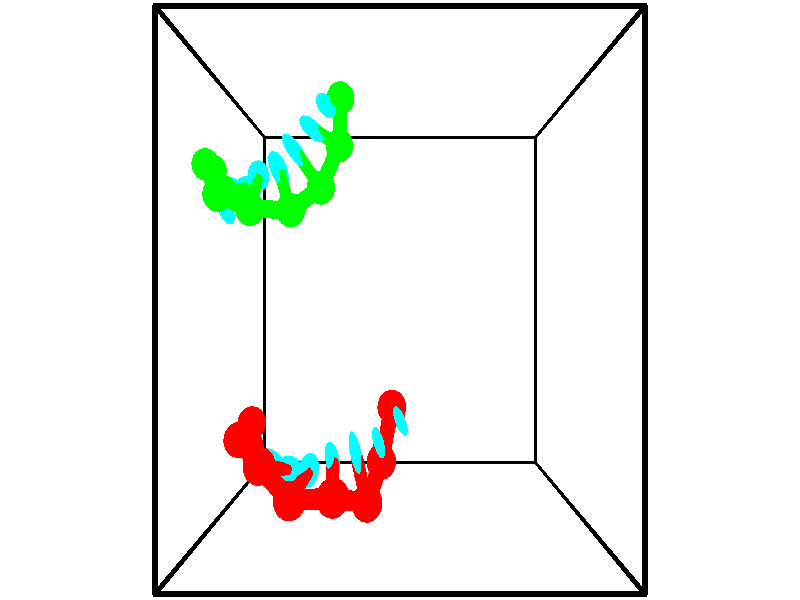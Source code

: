 // switches for output
#declare DRAW_BASES = 1; // possible values are 0, 1; only relevant for DNA ribbons
#declare DRAW_BASES_TYPE = 3; // possible values are 1, 2, 3; only relevant for DNA ribbons
#declare DRAW_FOG = 0; // set to 1 to enable fog

#include "colors.inc"

#include "transforms.inc"
background { rgb <1, 1, 1>}

#default {
   normal{
       ripples 0.25
       frequency 0.20
       turbulence 0.2
       lambda 5
   }
	finish {
		phong 0.1
		phong_size 40.
	}
}

// original window dimensions: 1024x640


// camera settings

camera {
	sky <-0, 1, 0>
	up <-0, 1, 0>
	right 1.6 * <1, 0, 0>
	location <2.5, 2.5, 11.1562>
	look_at <2.5, 2.5, 2.5>
	direction <0, 0, -8.6562>
	angle 67.0682
}


# declare cpy_camera_pos = <2.5, 2.5, 11.1562>;
# if (DRAW_FOG = 1)
fog {
	fog_type 2
	up vnormalize(cpy_camera_pos)
	color rgbt<1,1,1,0.3>
	distance 1e-5
	fog_alt 3e-3
	fog_offset 4
}
# end


// LIGHTS

# declare lum = 6;
global_settings {
	ambient_light rgb lum * <0.05, 0.05, 0.05>
	max_trace_level 15
}# declare cpy_direct_light_amount = 0.25;
light_source
{	1000 * <-1, -1, 1>,
	rgb lum * cpy_direct_light_amount
	parallel
}

light_source
{	1000 * <1, 1, -1>,
	rgb lum * cpy_direct_light_amount
	parallel
}

// strand 0

// nucleotide -1

// particle -1
sphere {
	<2.355649, 0.939932, 0.598408> 0.250000
	pigment { color rgbt <1,0,0,0> }
	no_shadow
}
cylinder {
	<2.440681, 0.889923, 0.986053>,  <2.491701, 0.859918, 1.218640>, 0.100000
	pigment { color rgbt <1,0,0,0> }
	no_shadow
}
cylinder {
	<2.440681, 0.889923, 0.986053>,  <2.355649, 0.939932, 0.598408>, 0.100000
	pigment { color rgbt <1,0,0,0> }
	no_shadow
}

// particle -1
sphere {
	<2.440681, 0.889923, 0.986053> 0.100000
	pigment { color rgbt <1,0,0,0> }
	no_shadow
}
sphere {
	0, 1
	scale<0.080000,0.200000,0.300000>
	matrix <-0.916486, -0.369502, 0.153369,
		0.338915, -0.920781, -0.193129,
		0.212581, -0.125021, 0.969113,
		2.504456, 0.852417, 1.276787>
	pigment { color rgbt <0,1,1,0> }
	no_shadow
}
cylinder {
	<2.180073, 0.199234, 0.850984>,  <2.355649, 0.939932, 0.598408>, 0.130000
	pigment { color rgbt <1,0,0,0> }
	no_shadow
}

// nucleotide -1

// particle -1
sphere {
	<2.180073, 0.199234, 0.850984> 0.250000
	pigment { color rgbt <1,0,0,0> }
	no_shadow
}
cylinder {
	<2.166157, 0.419724, 1.184437>,  <2.157807, 0.552017, 1.384508>, 0.100000
	pigment { color rgbt <1,0,0,0> }
	no_shadow
}
cylinder {
	<2.166157, 0.419724, 1.184437>,  <2.180073, 0.199234, 0.850984>, 0.100000
	pigment { color rgbt <1,0,0,0> }
	no_shadow
}

// particle -1
sphere {
	<2.166157, 0.419724, 1.184437> 0.100000
	pigment { color rgbt <1,0,0,0> }
	no_shadow
}
sphere {
	0, 1
	scale<0.080000,0.200000,0.300000>
	matrix <-0.923711, -0.336158, 0.183728,
		0.381507, -0.763642, 0.520867,
		-0.034791, 0.551224, 0.833632,
		2.155720, 0.585091, 1.434526>
	pigment { color rgbt <0,1,1,0> }
	no_shadow
}
cylinder {
	<1.966123, -0.232733, 1.417219>,  <2.180073, 0.199234, 0.850984>, 0.130000
	pigment { color rgbt <1,0,0,0> }
	no_shadow
}

// nucleotide -1

// particle -1
sphere {
	<1.966123, -0.232733, 1.417219> 0.250000
	pigment { color rgbt <1,0,0,0> }
	no_shadow
}
cylinder {
	<1.863602, 0.153839, 1.424404>,  <1.802089, 0.385782, 1.428715>, 0.100000
	pigment { color rgbt <1,0,0,0> }
	no_shadow
}
cylinder {
	<1.863602, 0.153839, 1.424404>,  <1.966123, -0.232733, 1.417219>, 0.100000
	pigment { color rgbt <1,0,0,0> }
	no_shadow
}

// particle -1
sphere {
	<1.863602, 0.153839, 1.424404> 0.100000
	pigment { color rgbt <1,0,0,0> }
	no_shadow
}
sphere {
	0, 1
	scale<0.080000,0.200000,0.300000>
	matrix <-0.963824, -0.254116, -0.080423,
		-0.073158, -0.037926, 0.996599,
		-0.256302, 0.966430, 0.017964,
		1.786711, 0.443768, 1.429793>
	pigment { color rgbt <0,1,1,0> }
	no_shadow
}
cylinder {
	<1.485303, 0.009027, 2.044773>,  <1.966123, -0.232733, 1.417219>, 0.130000
	pigment { color rgbt <1,0,0,0> }
	no_shadow
}

// nucleotide -1

// particle -1
sphere {
	<1.485303, 0.009027, 2.044773> 0.250000
	pigment { color rgbt <1,0,0,0> }
	no_shadow
}
cylinder {
	<1.444214, 0.208496, 1.700500>,  <1.419561, 0.328178, 1.493937>, 0.100000
	pigment { color rgbt <1,0,0,0> }
	no_shadow
}
cylinder {
	<1.444214, 0.208496, 1.700500>,  <1.485303, 0.009027, 2.044773>, 0.100000
	pigment { color rgbt <1,0,0,0> }
	no_shadow
}

// particle -1
sphere {
	<1.444214, 0.208496, 1.700500> 0.100000
	pigment { color rgbt <1,0,0,0> }
	no_shadow
}
sphere {
	0, 1
	scale<0.080000,0.200000,0.300000>
	matrix <-0.880659, -0.447885, -0.154395,
		-0.462480, 0.742109, 0.485167,
		-0.102722, 0.498672, -0.860683,
		1.413397, 0.358098, 1.442296>
	pigment { color rgbt <0,1,1,0> }
	no_shadow
}
cylinder {
	<0.810474, -0.062300, 1.912015>,  <1.485303, 0.009027, 2.044773>, 0.130000
	pigment { color rgbt <1,0,0,0> }
	no_shadow
}

// nucleotide -1

// particle -1
sphere {
	<0.810474, -0.062300, 1.912015> 0.250000
	pigment { color rgbt <1,0,0,0> }
	no_shadow
}
cylinder {
	<0.924473, 0.078232, 1.555286>,  <0.992872, 0.162551, 1.341249>, 0.100000
	pigment { color rgbt <1,0,0,0> }
	no_shadow
}
cylinder {
	<0.924473, 0.078232, 1.555286>,  <0.810474, -0.062300, 1.912015>, 0.100000
	pigment { color rgbt <1,0,0,0> }
	no_shadow
}

// particle -1
sphere {
	<0.924473, 0.078232, 1.555286> 0.100000
	pigment { color rgbt <1,0,0,0> }
	no_shadow
}
sphere {
	0, 1
	scale<0.080000,0.200000,0.300000>
	matrix <-0.853898, -0.329638, -0.402738,
		-0.435472, 0.876303, 0.206053,
		0.284997, 0.351329, -0.891821,
		1.009972, 0.183631, 1.287740>
	pigment { color rgbt <0,1,1,0> }
	no_shadow
}
cylinder {
	<0.281814, 0.320253, 1.654214>,  <0.810474, -0.062300, 1.912015>, 0.130000
	pigment { color rgbt <1,0,0,0> }
	no_shadow
}

// nucleotide -1

// particle -1
sphere {
	<0.281814, 0.320253, 1.654214> 0.250000
	pigment { color rgbt <1,0,0,0> }
	no_shadow
}
cylinder {
	<0.497902, 0.213593, 1.334949>,  <0.627554, 0.149596, 1.143391>, 0.100000
	pigment { color rgbt <1,0,0,0> }
	no_shadow
}
cylinder {
	<0.497902, 0.213593, 1.334949>,  <0.281814, 0.320253, 1.654214>, 0.100000
	pigment { color rgbt <1,0,0,0> }
	no_shadow
}

// particle -1
sphere {
	<0.497902, 0.213593, 1.334949> 0.100000
	pigment { color rgbt <1,0,0,0> }
	no_shadow
}
sphere {
	0, 1
	scale<0.080000,0.200000,0.300000>
	matrix <-0.840987, -0.137161, -0.523382,
		0.030084, 0.953983, -0.298348,
		0.540219, -0.266652, -0.798161,
		0.659968, 0.133597, 1.095501>
	pigment { color rgbt <0,1,1,0> }
	no_shadow
}
cylinder {
	<-0.208316, 0.543431, 1.009055>,  <0.281814, 0.320253, 1.654214>, 0.130000
	pigment { color rgbt <1,0,0,0> }
	no_shadow
}

// nucleotide -1

// particle -1
sphere {
	<-0.208316, 0.543431, 1.009055> 0.250000
	pigment { color rgbt <1,0,0,0> }
	no_shadow
}
cylinder {
	<0.069347, 0.312378, 0.837250>,  <0.235946, 0.173746, 0.734166>, 0.100000
	pigment { color rgbt <1,0,0,0> }
	no_shadow
}
cylinder {
	<0.069347, 0.312378, 0.837250>,  <-0.208316, 0.543431, 1.009055>, 0.100000
	pigment { color rgbt <1,0,0,0> }
	no_shadow
}

// particle -1
sphere {
	<0.069347, 0.312378, 0.837250> 0.100000
	pigment { color rgbt <1,0,0,0> }
	no_shadow
}
sphere {
	0, 1
	scale<0.080000,0.200000,0.300000>
	matrix <-0.687256, -0.354393, -0.634102,
		0.214062, 0.735354, -0.642987,
		0.694159, -0.577634, -0.429514,
		0.277595, 0.139088, 0.708395>
	pigment { color rgbt <0,1,1,0> }
	no_shadow
}
cylinder {
	<-0.169117, 0.652171, 0.287152>,  <-0.208316, 0.543431, 1.009055>, 0.130000
	pigment { color rgbt <1,0,0,0> }
	no_shadow
}

// nucleotide -1

// particle -1
sphere {
	<-0.169117, 0.652171, 0.287152> 0.250000
	pigment { color rgbt <1,0,0,0> }
	no_shadow
}
cylinder {
	<-0.031025, 0.281158, 0.344425>,  <0.051831, 0.058551, 0.378789>, 0.100000
	pigment { color rgbt <1,0,0,0> }
	no_shadow
}
cylinder {
	<-0.031025, 0.281158, 0.344425>,  <-0.169117, 0.652171, 0.287152>, 0.100000
	pigment { color rgbt <1,0,0,0> }
	no_shadow
}

// particle -1
sphere {
	<-0.031025, 0.281158, 0.344425> 0.100000
	pigment { color rgbt <1,0,0,0> }
	no_shadow
}
sphere {
	0, 1
	scale<0.080000,0.200000,0.300000>
	matrix <-0.673233, -0.351043, -0.650789,
		0.653891, 0.128277, -0.745635,
		0.345231, -0.927531, 0.143183,
		0.072544, 0.002899, 0.387380>
	pigment { color rgbt <0,1,1,0> }
	no_shadow
}
// strand 1

// nucleotide -1

// particle -1
sphere {
	<-1.163148, 4.625902, -0.701094> 0.250000
	pigment { color rgbt <0,1,0,0> }
	no_shadow
}
cylinder {
	<-1.010250, 4.263901, -0.626411>,  <-0.918512, 4.046700, -0.581602>, 0.100000
	pigment { color rgbt <0,1,0,0> }
	no_shadow
}
cylinder {
	<-1.010250, 4.263901, -0.626411>,  <-1.163148, 4.625902, -0.701094>, 0.100000
	pigment { color rgbt <0,1,0,0> }
	no_shadow
}

// particle -1
sphere {
	<-1.010250, 4.263901, -0.626411> 0.100000
	pigment { color rgbt <0,1,0,0> }
	no_shadow
}
sphere {
	0, 1
	scale<0.080000,0.200000,0.300000>
	matrix <0.773077, 0.423876, 0.471891,
		-0.506203, -0.036039, 0.861661,
		0.382244, -0.905003, 0.186706,
		-0.895577, 3.992400, -0.570400>
	pigment { color rgbt <0,1,1,0> }
	no_shadow
}
cylinder {
	<-1.091073, 4.584952, -0.002694>,  <-1.163148, 4.625902, -0.701094>, 0.130000
	pigment { color rgbt <0,1,0,0> }
	no_shadow
}

// nucleotide -1

// particle -1
sphere {
	<-1.091073, 4.584952, -0.002694> 0.250000
	pigment { color rgbt <0,1,0,0> }
	no_shadow
}
cylinder {
	<-0.827229, 4.386490, -0.228523>,  <-0.668922, 4.267413, -0.364021>, 0.100000
	pigment { color rgbt <0,1,0,0> }
	no_shadow
}
cylinder {
	<-0.827229, 4.386490, -0.228523>,  <-1.091073, 4.584952, -0.002694>, 0.100000
	pigment { color rgbt <0,1,0,0> }
	no_shadow
}

// particle -1
sphere {
	<-0.827229, 4.386490, -0.228523> 0.100000
	pigment { color rgbt <0,1,0,0> }
	no_shadow
}
sphere {
	0, 1
	scale<0.080000,0.200000,0.300000>
	matrix <0.744849, 0.331014, 0.579336,
		-0.100559, -0.802658, 0.587901,
		0.659612, -0.496155, -0.564572,
		-0.629345, 4.237643, -0.397895>
	pigment { color rgbt <0,1,1,0> }
	no_shadow
}
cylinder {
	<-0.744534, 4.057040, 0.451647>,  <-1.091073, 4.584952, -0.002694>, 0.130000
	pigment { color rgbt <0,1,0,0> }
	no_shadow
}

// nucleotide -1

// particle -1
sphere {
	<-0.744534, 4.057040, 0.451647> 0.250000
	pigment { color rgbt <0,1,0,0> }
	no_shadow
}
cylinder {
	<-0.499519, 4.161591, 0.153255>,  <-0.352511, 4.224321, -0.025779>, 0.100000
	pigment { color rgbt <0,1,0,0> }
	no_shadow
}
cylinder {
	<-0.499519, 4.161591, 0.153255>,  <-0.744534, 4.057040, 0.451647>, 0.100000
	pigment { color rgbt <0,1,0,0> }
	no_shadow
}

// particle -1
sphere {
	<-0.499519, 4.161591, 0.153255> 0.100000
	pigment { color rgbt <0,1,0,0> }
	no_shadow
}
sphere {
	0, 1
	scale<0.080000,0.200000,0.300000>
	matrix <0.630333, 0.407932, 0.660509,
		0.476949, -0.874799, 0.085120,
		0.612536, 0.261375, -0.745978,
		-0.315759, 4.240003, -0.070538>
	pigment { color rgbt <0,1,1,0> }
	no_shadow
}
cylinder {
	<-0.112431, 3.822064, 0.662407>,  <-0.744534, 4.057040, 0.451647>, 0.130000
	pigment { color rgbt <0,1,0,0> }
	no_shadow
}

// nucleotide -1

// particle -1
sphere {
	<-0.112431, 3.822064, 0.662407> 0.250000
	pigment { color rgbt <0,1,0,0> }
	no_shadow
}
cylinder {
	<-0.081478, 4.138336, 0.419479>,  <-0.062907, 4.328100, 0.273723>, 0.100000
	pigment { color rgbt <0,1,0,0> }
	no_shadow
}
cylinder {
	<-0.081478, 4.138336, 0.419479>,  <-0.112431, 3.822064, 0.662407>, 0.100000
	pigment { color rgbt <0,1,0,0> }
	no_shadow
}

// particle -1
sphere {
	<-0.081478, 4.138336, 0.419479> 0.100000
	pigment { color rgbt <0,1,0,0> }
	no_shadow
}
sphere {
	0, 1
	scale<0.080000,0.200000,0.300000>
	matrix <0.585480, 0.457011, 0.669592,
		0.806985, -0.407387, -0.427564,
		0.077382, 0.790681, -0.607318,
		-0.058264, 4.375541, 0.237284>
	pigment { color rgbt <0,1,1,0> }
	no_shadow
}
cylinder {
	<0.590372, 3.806179, 0.628755>,  <-0.112431, 3.822064, 0.662407>, 0.130000
	pigment { color rgbt <0,1,0,0> }
	no_shadow
}

// nucleotide -1

// particle -1
sphere {
	<0.590372, 3.806179, 0.628755> 0.250000
	pigment { color rgbt <0,1,0,0> }
	no_shadow
}
cylinder {
	<0.451244, 4.168228, 0.530960>,  <0.367768, 4.385458, 0.472283>, 0.100000
	pigment { color rgbt <0,1,0,0> }
	no_shadow
}
cylinder {
	<0.451244, 4.168228, 0.530960>,  <0.590372, 3.806179, 0.628755>, 0.100000
	pigment { color rgbt <0,1,0,0> }
	no_shadow
}

// particle -1
sphere {
	<0.451244, 4.168228, 0.530960> 0.100000
	pigment { color rgbt <0,1,0,0> }
	no_shadow
}
sphere {
	0, 1
	scale<0.080000,0.200000,0.300000>
	matrix <0.717553, 0.424827, 0.551941,
		0.603440, 0.016543, -0.797237,
		-0.347819, 0.905123, -0.244487,
		0.346899, 4.439765, 0.457614>
	pigment { color rgbt <0,1,1,0> }
	no_shadow
}
cylinder {
	<1.086701, 4.173144, 0.369439>,  <0.590372, 3.806179, 0.628755>, 0.130000
	pigment { color rgbt <0,1,0,0> }
	no_shadow
}

// nucleotide -1

// particle -1
sphere {
	<1.086701, 4.173144, 0.369439> 0.250000
	pigment { color rgbt <0,1,0,0> }
	no_shadow
}
cylinder {
	<0.834496, 4.472427, 0.452034>,  <0.683172, 4.651997, 0.501591>, 0.100000
	pigment { color rgbt <0,1,0,0> }
	no_shadow
}
cylinder {
	<0.834496, 4.472427, 0.452034>,  <1.086701, 4.173144, 0.369439>, 0.100000
	pigment { color rgbt <0,1,0,0> }
	no_shadow
}

// particle -1
sphere {
	<0.834496, 4.472427, 0.452034> 0.100000
	pigment { color rgbt <0,1,0,0> }
	no_shadow
}
sphere {
	0, 1
	scale<0.080000,0.200000,0.300000>
	matrix <0.734671, 0.489459, 0.469774,
		0.250421, 0.447900, -0.858298,
		-0.630514, 0.748208, 0.206488,
		0.645341, 4.696890, 0.513981>
	pigment { color rgbt <0,1,1,0> }
	no_shadow
}
cylinder {
	<1.390421, 4.857745, 0.096225>,  <1.086701, 4.173144, 0.369439>, 0.130000
	pigment { color rgbt <0,1,0,0> }
	no_shadow
}

// nucleotide -1

// particle -1
sphere {
	<1.390421, 4.857745, 0.096225> 0.250000
	pigment { color rgbt <0,1,0,0> }
	no_shadow
}
cylinder {
	<1.153893, 4.928864, 0.410862>,  <1.011975, 4.971535, 0.599644>, 0.100000
	pigment { color rgbt <0,1,0,0> }
	no_shadow
}
cylinder {
	<1.153893, 4.928864, 0.410862>,  <1.390421, 4.857745, 0.096225>, 0.100000
	pigment { color rgbt <0,1,0,0> }
	no_shadow
}

// particle -1
sphere {
	<1.153893, 4.928864, 0.410862> 0.100000
	pigment { color rgbt <0,1,0,0> }
	no_shadow
}
sphere {
	0, 1
	scale<0.080000,0.200000,0.300000>
	matrix <0.755420, 0.463538, 0.463112,
		-0.282277, 0.868056, -0.408411,
		-0.591321, 0.177796, 0.786593,
		0.976496, 4.982203, 0.646840>
	pigment { color rgbt <0,1,1,0> }
	no_shadow
}
cylinder {
	<1.414577, 5.568978, 0.132615>,  <1.390421, 4.857745, 0.096225>, 0.130000
	pigment { color rgbt <0,1,0,0> }
	no_shadow
}

// nucleotide -1

// particle -1
sphere {
	<1.414577, 5.568978, 0.132615> 0.250000
	pigment { color rgbt <0,1,0,0> }
	no_shadow
}
cylinder {
	<1.308990, 5.412949, 0.485470>,  <1.245638, 5.319331, 0.697183>, 0.100000
	pigment { color rgbt <0,1,0,0> }
	no_shadow
}
cylinder {
	<1.308990, 5.412949, 0.485470>,  <1.414577, 5.568978, 0.132615>, 0.100000
	pigment { color rgbt <0,1,0,0> }
	no_shadow
}

// particle -1
sphere {
	<1.308990, 5.412949, 0.485470> 0.100000
	pigment { color rgbt <0,1,0,0> }
	no_shadow
}
sphere {
	0, 1
	scale<0.080000,0.200000,0.300000>
	matrix <0.772484, 0.462160, 0.435518,
		-0.577572, 0.796399, 0.179331,
		-0.263967, -0.390073, 0.882136,
		1.229800, 5.295927, 0.750111>
	pigment { color rgbt <0,1,1,0> }
	no_shadow
}
// box output
cylinder {
	<0.000000, 0.000000, 0.000000>,  <5.000000, 0.000000, 0.000000>, 0.025000
	pigment { color rgbt <0,0,0,0> }
	no_shadow
}
cylinder {
	<0.000000, 0.000000, 0.000000>,  <0.000000, 5.000000, 0.000000>, 0.025000
	pigment { color rgbt <0,0,0,0> }
	no_shadow
}
cylinder {
	<0.000000, 0.000000, 0.000000>,  <0.000000, 0.000000, 5.000000>, 0.025000
	pigment { color rgbt <0,0,0,0> }
	no_shadow
}
cylinder {
	<5.000000, 5.000000, 5.000000>,  <0.000000, 5.000000, 5.000000>, 0.025000
	pigment { color rgbt <0,0,0,0> }
	no_shadow
}
cylinder {
	<5.000000, 5.000000, 5.000000>,  <5.000000, 0.000000, 5.000000>, 0.025000
	pigment { color rgbt <0,0,0,0> }
	no_shadow
}
cylinder {
	<5.000000, 5.000000, 5.000000>,  <5.000000, 5.000000, 0.000000>, 0.025000
	pigment { color rgbt <0,0,0,0> }
	no_shadow
}
cylinder {
	<0.000000, 0.000000, 5.000000>,  <0.000000, 5.000000, 5.000000>, 0.025000
	pigment { color rgbt <0,0,0,0> }
	no_shadow
}
cylinder {
	<0.000000, 0.000000, 5.000000>,  <5.000000, 0.000000, 5.000000>, 0.025000
	pigment { color rgbt <0,0,0,0> }
	no_shadow
}
cylinder {
	<5.000000, 5.000000, 0.000000>,  <0.000000, 5.000000, 0.000000>, 0.025000
	pigment { color rgbt <0,0,0,0> }
	no_shadow
}
cylinder {
	<5.000000, 5.000000, 0.000000>,  <5.000000, 0.000000, 0.000000>, 0.025000
	pigment { color rgbt <0,0,0,0> }
	no_shadow
}
cylinder {
	<5.000000, 0.000000, 5.000000>,  <5.000000, 0.000000, 0.000000>, 0.025000
	pigment { color rgbt <0,0,0,0> }
	no_shadow
}
cylinder {
	<0.000000, 5.000000, 0.000000>,  <0.000000, 5.000000, 5.000000>, 0.025000
	pigment { color rgbt <0,0,0,0> }
	no_shadow
}
// end of box output
